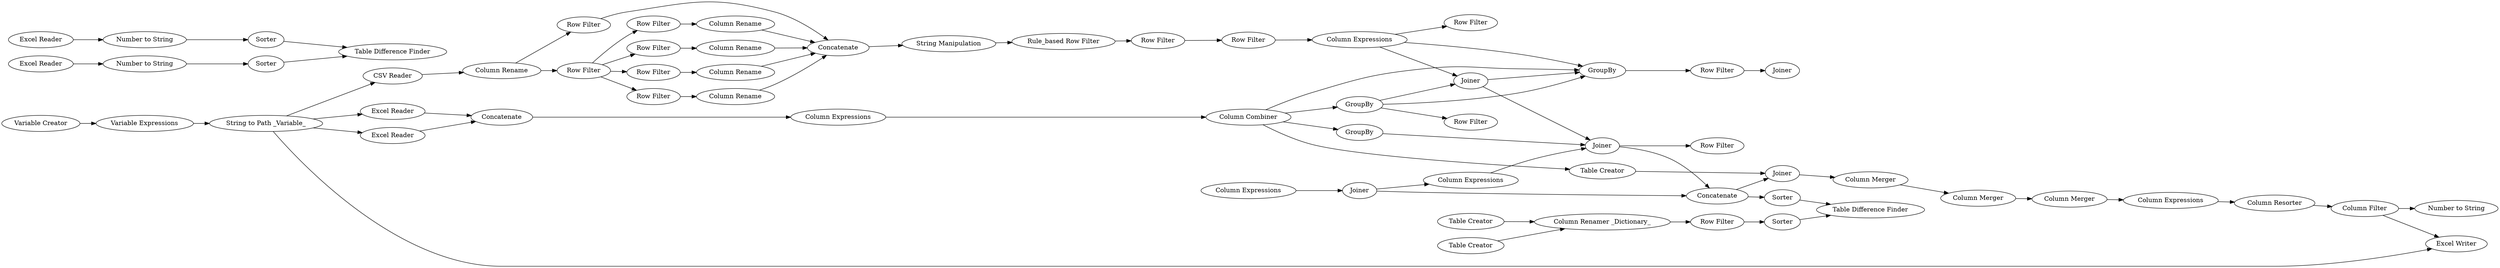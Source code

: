 digraph {
	"-1239972832315352108_11" [label="Row Filter"]
	"3585763637950570152_60" [label="Column Expressions"]
	"-1625400924225249663_98" [label=Sorter]
	"-1625400924225249663_97" [label=Sorter]
	"-1239972832315352108_6" [label="Row Filter"]
	"-1239972832315352108_9" [label="Row Filter"]
	"-1239972832315352108_89" [label="Row Filter"]
	"-1239972832315352108_50" [label="Column Merger"]
	"-1239972832315352108_49" [label="Column Expressions"]
	"-1239972832315352108_25" [label="Excel Reader"]
	"-1239972832315352108_76" [label="Excel Reader"]
	"8531839891627705845_44" [label=Joiner]
	"-1239972832315352108_36" [label="Table Creator"]
	"-1239972832315352108_71" [label="Number to String"]
	"-1239972832315352108_31" [label="Row Filter"]
	"-1239972832315352108_53" [label="Excel Writer"]
	"3585763637950570152_61" [label=Joiner]
	"-1239972832315352108_8" [label="Column Rename"]
	"-1239972832315352108_12" [label="Row Filter"]
	"-1239972832315352108_54" [label="Column Resorter"]
	"-1239972832315352108_24" [label="String to Path _Variable_"]
	"-1239972832315352108_30" [label="Row Filter"]
	"-1239972832315352108_23" [label="Variable Expressions"]
	"3585763637950570152_35" [label=Joiner]
	"-1239972832315352108_16" [label="Column Rename"]
	"-1239972832315352108_26" [label=Concatenate]
	"-1239972832315352108_52" [label="Column Merger"]
	"-1625400924225249663_95" [label="Row Filter"]
	"-1239972832315352108_40" [label=GroupBy]
	"-1239972832315352108_79" [label=Sorter]
	"-1625400924225249663_94" [label="Table Creator"]
	"-1239972832315352108_51" [label="Column Merger"]
	"8531839891627705845_45" [label="Row Filter"]
	"-1239972832315352108_17" [label="Rule_based Row Filter"]
	"-1239972832315352108_34" [label=Joiner]
	"-1239972832315352108_72" [label="Number to String"]
	"-1239972832315352108_28" [label="Column Expressions"]
	"-1239972832315352108_37" [label=Joiner]
	"-1625400924225249663_92" [label="Column Renamer _Dictionary_"]
	"-1239972832315352108_22" [label="Variable Creator"]
	"3585763637950570152_62" [label=Concatenate]
	"-1625400924225249663_96" [label="Table Difference Finder"]
	"-1239972832315352108_64" [label="Table Difference Finder"]
	"8531839891627705845_41" [label=GroupBy]
	"-1239972832315352108_5" [label="Column Rename"]
	"-1239972832315352108_14" [label="Column Rename"]
	"-1239972832315352108_21" [label="Excel Reader"]
	"-1239972832315352108_4" [label="CSV Reader"]
	"-1239972832315352108_10" [label="Row Filter"]
	"3585763637950570152_59" [label="Column Expressions"]
	"-1239972832315352108_78" [label="Number to String"]
	"-1239972832315352108_47" [label=GroupBy]
	"-1239972832315352108_55" [label="Column Filter"]
	"-1239972832315352108_29" [label="Column Combiner"]
	"-1239972832315352108_66" [label="Row Filter"]
	"-1239972832315352108_65" [label="Excel Reader"]
	"3585763637950570152_67" [label="Row Filter"]
	"-1239972832315352108_15" [label="Column Rename"]
	"-1239972832315352108_13" [label=Concatenate]
	"-1239972832315352108_19" [label="String Manipulation"]
	"-1239972832315352108_80" [label=Sorter]
	"-1625400924225249663_90" [label="Table Creator"]
	"-1239972832315352108_33" [label="Column Expressions"]
	"-1239972832315352108_7" [label="Row Filter"]
	"-1239972832315352108_34" -> "3585763637950570152_61"
	"-1239972832315352108_79" -> "-1239972832315352108_64"
	"-1239972832315352108_54" -> "-1239972832315352108_55"
	"-1239972832315352108_24" -> "-1239972832315352108_25"
	"-1239972832315352108_10" -> "-1239972832315352108_15"
	"-1239972832315352108_8" -> "-1239972832315352108_13"
	"-1239972832315352108_24" -> "-1239972832315352108_21"
	"-1239972832315352108_7" -> "-1239972832315352108_12"
	"-1625400924225249663_94" -> "-1625400924225249663_92"
	"-1625400924225249663_97" -> "-1625400924225249663_96"
	"-1239972832315352108_17" -> "-1239972832315352108_30"
	"-1239972832315352108_7" -> "-1239972832315352108_11"
	"-1239972832315352108_33" -> "-1239972832315352108_89"
	"-1239972832315352108_29" -> "-1239972832315352108_36"
	"-1239972832315352108_47" -> "3585763637950570152_61"
	"-1625400924225249663_92" -> "-1625400924225249663_95"
	"-1239972832315352108_36" -> "-1239972832315352108_37"
	"-1239972832315352108_26" -> "-1239972832315352108_28"
	"-1239972832315352108_28" -> "-1239972832315352108_29"
	"8531839891627705845_45" -> "8531839891627705845_44"
	"3585763637950570152_35" -> "3585763637950570152_60"
	"-1239972832315352108_13" -> "-1239972832315352108_19"
	"-1239972832315352108_31" -> "-1239972832315352108_33"
	"3585763637950570152_61" -> "3585763637950570152_67"
	"-1239972832315352108_65" -> "-1239972832315352108_78"
	"-1239972832315352108_23" -> "-1239972832315352108_24"
	"-1239972832315352108_21" -> "-1239972832315352108_26"
	"-1239972832315352108_37" -> "-1239972832315352108_50"
	"-1239972832315352108_40" -> "8531839891627705845_41"
	"-1239972832315352108_15" -> "-1239972832315352108_13"
	"-1239972832315352108_49" -> "-1239972832315352108_54"
	"-1239972832315352108_80" -> "-1239972832315352108_64"
	"-1239972832315352108_29" -> "-1239972832315352108_40"
	"-1625400924225249663_95" -> "-1625400924225249663_97"
	"-1239972832315352108_33" -> "8531839891627705845_41"
	"3585763637950570152_62" -> "-1239972832315352108_37"
	"-1625400924225249663_90" -> "-1625400924225249663_92"
	"-1239972832315352108_12" -> "-1239972832315352108_14"
	"3585763637950570152_60" -> "3585763637950570152_61"
	"-1239972832315352108_24" -> "-1239972832315352108_4"
	"8531839891627705845_41" -> "8531839891627705845_45"
	"-1239972832315352108_5" -> "-1239972832315352108_6"
	"-1239972832315352108_52" -> "-1239972832315352108_49"
	"-1239972832315352108_29" -> "-1239972832315352108_47"
	"-1239972832315352108_55" -> "-1239972832315352108_53"
	"-1239972832315352108_14" -> "-1239972832315352108_13"
	"-1625400924225249663_98" -> "-1625400924225249663_96"
	"-1239972832315352108_72" -> "-1239972832315352108_80"
	"3585763637950570152_59" -> "3585763637950570152_35"
	"-1239972832315352108_40" -> "-1239972832315352108_34"
	"-1239972832315352108_24" -> "-1239972832315352108_53"
	"-1239972832315352108_50" -> "-1239972832315352108_51"
	"-1239972832315352108_34" -> "8531839891627705845_41"
	"-1239972832315352108_30" -> "-1239972832315352108_31"
	"-1239972832315352108_7" -> "-1239972832315352108_9"
	"3585763637950570152_35" -> "3585763637950570152_62"
	"-1239972832315352108_11" -> "-1239972832315352108_16"
	"-1239972832315352108_33" -> "-1239972832315352108_34"
	"-1239972832315352108_76" -> "-1239972832315352108_72"
	"3585763637950570152_61" -> "3585763637950570152_62"
	"-1239972832315352108_51" -> "-1239972832315352108_52"
	"-1239972832315352108_7" -> "-1239972832315352108_10"
	"-1239972832315352108_19" -> "-1239972832315352108_17"
	"-1239972832315352108_78" -> "-1239972832315352108_79"
	"-1239972832315352108_5" -> "-1239972832315352108_7"
	"-1239972832315352108_16" -> "-1239972832315352108_13"
	"3585763637950570152_62" -> "-1625400924225249663_98"
	"-1239972832315352108_40" -> "-1239972832315352108_66"
	"-1239972832315352108_22" -> "-1239972832315352108_23"
	"-1239972832315352108_25" -> "-1239972832315352108_26"
	"-1239972832315352108_9" -> "-1239972832315352108_8"
	"-1239972832315352108_6" -> "-1239972832315352108_13"
	"-1239972832315352108_29" -> "8531839891627705845_41"
	"-1239972832315352108_55" -> "-1239972832315352108_71"
	"-1239972832315352108_4" -> "-1239972832315352108_5"
	rankdir=LR
}
